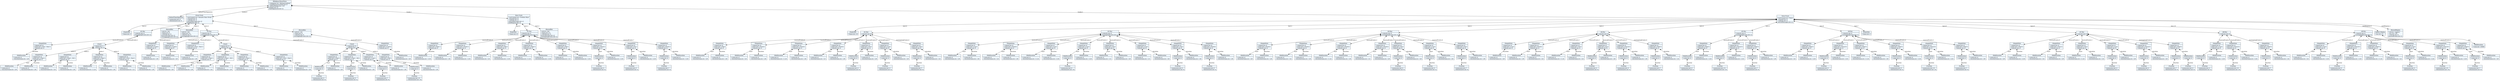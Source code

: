 
    digraph textX {
    fontname = "Bitstream Vera Sans"
    fontsize = 8
    node[
        shape=record,
        style=filled,
        fillcolor=aliceblue
    ]
    nodesep = 0.3
    edge[dir=black,arrowtail=empty]


1975861088080 -> 1975860690064 [label="defaultTimeSignature" arrowtail=diamond dir=both]
1975860690064[label="{:DefaultTimeSignature|+numerator:int=4\l+denominator:int=4\l}"]
1975861088080 -> 1975860614096 [label="tracks:0" arrowtail=diamond dir=both]
1975860614096 -> 1975857570128 [label="bars:0" arrowtail=diamond dir=both]
1975857570128[label="{:EmptyBar|+times:int=2\l}"]
1975860614096 -> 1975860385424 [label="bars:1" arrowtail=diamond dir=both]
1975860385424 -> 1975861091216 [label="musicalEvents:0" arrowtail=diamond dir=both]
1975861091216 -> 1975860613456 [label="duration" arrowtail=diamond dir=both]
1975860613456[label="{:MidiDuration|+value:int=0\l+durationValue:str='1/8'\l}"]
1975861091216[label="{:SimpleNote|+repeat:int=0\lvalues:list=['DO2','FA#2']\l+velocity:int=0\l}"]
1975860385424 -> 1975860679824 [label="musicalEvents:1" arrowtail=diamond dir=both]
1975860679824 -> 1975847248528 [label="notes:0" arrowtail=diamond dir=both]
1975847248528 -> 1975861097616 [label="start" arrowtail=diamond dir=both]
1975861097616[label="{:MidiDuration|+value:int=0\l+durationValue:str='1/8'\l}"]
1975847248528 -> 1975861097424 [label="duration" arrowtail=diamond dir=both]
1975861097424[label="{:MidiDuration|+value:int=0\l+durationValue:str='1/8'\l}"]
1975847248528[label="{:SimpleNote|+repeat:int=0\lvalues:list=['FA#2']\l+velocity:int=0\l}"]
1975860679824 -> 1975861097744 [label="notes:1" arrowtail=diamond dir=both]
1975861097744 -> 1975861091344 [label="start" arrowtail=diamond dir=both]
1975861091344[label="{:MidiDuration|+value:int=0\l+durationValue:str='1/4'\l}"]
1975861097744 -> 1975861089680 [label="duration" arrowtail=diamond dir=both]
1975861089680[label="{:MidiDuration|+value:int=0\l+durationValue:str='1/8'\l}"]
1975861097744[label="{:SimpleNote|+repeat:int=0\lvalues:list=['FA#2','MI2']\l+velocity:int=0\l}"]
1975860679824 -> 1975861091920 [label="notes:2" arrowtail=diamond dir=both]
1975861091920 -> 1975861093264 [label="start" arrowtail=diamond dir=both]
1975861093264[label="{:MidiDuration|+value:int=0\l+durationValue:str='2-1/4'\l}"]
1975861091920 -> 1975861086800 [label="duration" arrowtail=diamond dir=both]
1975861086800[label="{:MidiDuration|+value:int=0\l+durationValue:str='1/8'\l}"]
1975861091920[label="{:SimpleNote|+repeat:int=0\lvalues:list=['FA#2']\l+velocity:int=0\l}"]
1975860679824 -> 1975861098448 [label="notes:3" arrowtail=diamond dir=both]
1975861098448 -> 1975861095632 [label="start" arrowtail=diamond dir=both]
1975861095632[label="{:MidiDuration|+value:int=0\l+durationValue:str='1/2'\l}"]
1975861098448 -> 1975861092752 [label="duration" arrowtail=diamond dir=both]
1975861092752[label="{:MidiDuration|+value:int=0\l+durationValue:str='1/8'\l}"]
1975861098448[label="{:SimpleNote|+repeat:int=0\lvalues:list=['DO2','FA#2']\l+velocity:int=0\l}"]
1975860679824[label="{:Chord|+repeat:int=2\l+velocity:int=0\l}"]
1975860385424[label="{id1:Bar|+velocity:int=0\loverlappingEvents:list=[]\l}"]
1975860614096 -> 1975860293712 [label="bars:2" arrowtail=diamond dir=both]
1975860293712[label="{:ReusedBar|+ref:str='id1'\l+times:int=0\l+velocity:int=0\lmusicalEvents:list=[]\loverlappingEvents:list=[]\l}"]
1975860614096 -> 1975860390480 [label="bars:3" arrowtail=diamond dir=both]
1975860390480 -> 1975860681808 [label="musicalEvents:0" arrowtail=diamond dir=both]
1975860681808 -> 1975861098640 [label="duration" arrowtail=diamond dir=both]
1975861098640[label="{:MidiDuration|+value:int=0\l+durationValue:str='1/8'\l}"]
1975860681808[label="{:SimpleNote|+repeat:int=9\lvalues:list=['LA#4']\l+velocity:int=0\l}"]
1975860390480[label="{:ReusedBar|+ref:str='id1'\l+times:int=31\l+velocity:int=0\loverlappingEvents:list=[]\l}"]
1975860614096 -> 1975860755344 [label="bars:4" arrowtail=diamond dir=both]
1975860755344 -> 1975861098704 [label="musicalEvents:0" arrowtail=diamond dir=both]
1975861098704 -> 1975861084496 [label="duration" arrowtail=diamond dir=both]
1975861084496[label="{:MidiDuration|+value:int=0\l+durationValue:str='1/8'\l}"]
1975861098704[label="{:SimpleNote|+repeat:int=9\lvalues:list=['LA#4']\l+velocity:int=0\l}"]
1975860755344 -> 1975861097808 [label="musicalEvents:1" arrowtail=diamond dir=both]
1975861097808 -> 1975861091984 [label="duration" arrowtail=diamond dir=both]
1975861091984[label="{:MidiDuration|+value:int=0\l+durationValue:str='1/8'\l}"]
1975861097808[label="{:SimpleNote|+repeat:int=0\lvalues:list=['DO2','FA#2']\l+velocity:int=0\l}"]
1975860755344 -> 1975861094480 [label="musicalEvents:2" arrowtail=diamond dir=both]
1975861094480 -> 1975861096656 [label="notes:0" arrowtail=diamond dir=both]
1975861096656 -> 1975861095696 [label="start" arrowtail=diamond dir=both]
1975861095696[label="{:MidiDuration|+value:int=0\l+durationValue:str='1/8'\l}"]
1975861096656 -> 1975861095760 [label="duration" arrowtail=diamond dir=both]
1975861095760[label="{:MidiDuration|+value:int=0\l+durationValue:str='1/8'\l}"]
1975861096656[label="{:SimpleNote|+repeat:int=0\lvalues:list=['FA#2']\l+velocity:int=0\l}"]
1975861094480 -> 1975861098000 [label="notes:1" arrowtail=diamond dir=both]
1975861098000 -> 1975861098512 [label="start" arrowtail=diamond dir=both]
1975861098512[label="{:MidiDuration|+value:int=0\l+durationValue:str='1/4'\l}"]
1975861098000 -> 1975861098960 [label="duration" arrowtail=diamond dir=both]
1975861098960[label="{:MidiDuration|+value:int=0\l+durationValue:str='1/8'\l}"]
1975861098000[label="{:SimpleNote|+repeat:int=0\lvalues:list=['FA#2','MI2']\l+velocity:int=0\l}"]
1975861094480 -> 1975861099088 [label="notes:2" arrowtail=diamond dir=both]
1975861099088 -> 1975861099216 [label="start" arrowtail=diamond dir=both]
1975861099216[label="{:MidiDuration|+value:int=0\l+durationValue:str='2-1/4'\l}"]
1975861099088 -> 1975861099280 [label="duration" arrowtail=diamond dir=both]
1975861099280[label="{:MidiDuration|+value:int=0\l+durationValue:str='1/8'\l}"]
1975861099088[label="{:SimpleNote|+repeat:int=0\lvalues:list=['FA#2']\l+velocity:int=0\l}"]
1975861094480 -> 1975861099408 [label="notes:3" arrowtail=diamond dir=both]
1975861099408 -> 1975861099536 [label="start" arrowtail=diamond dir=both]
1975861099536[label="{:MidiDuration|+value:int=0\l+durationValue:str='1/2'\l}"]
1975861099408 -> 1975861099664 [label="duration" arrowtail=diamond dir=both]
1975861099664[label="{:MidiDuration|+value:int=0\l+durationValue:str='1/8'\l}"]
1975861099408[label="{:SimpleNote|+repeat:int=0\lvalues:list=['DO2','FA#2']\l+velocity:int=0\l}"]
1975861094480[label="{:Chord|+repeat:int=0\l+velocity:int=0\l}"]
1975860755344 -> 1975861097104 [label="musicalEvents:3" arrowtail=diamond dir=both]
1975861097104 -> 1975861099856 [label="notes:0" arrowtail=diamond dir=both]
1975861099856 -> 1975861100048 [label="start" arrowtail=diamond dir=both]
1975861100048 -> 1975861100176 [label="fraction" arrowtail=diamond dir=both]
1975861100176[label="{:Fraction|+numerator:int=5\l+denominator:int=8\l}"]
1975861100048[label="{:MidiDuration|+value:int=0\l}"]
1975861099856 -> 1975861100112 [label="duration" arrowtail=diamond dir=both]
1975861100112[label="{:MidiDuration|+value:int=0\l+durationValue:str='1/8'\l}"]
1975861099856[label="{:SimpleNote|+repeat:int=0\lvalues:list=['FA#2']\l+velocity:int=0\l}"]
1975861097104 -> 1975861100240 [label="notes:1" arrowtail=diamond dir=both]
1975861100240 -> 1975861100432 [label="start" arrowtail=diamond dir=both]
1975861100432 -> 1975861477520 [label="fraction" arrowtail=diamond dir=both]
1975861477520[label="{:Fraction|+numerator:int=3\l+denominator:int=4\l}"]
1975861100432[label="{:MidiDuration|+value:int=0\l}"]
1975861100240 -> 1975861477456 [label="duration" arrowtail=diamond dir=both]
1975861477456[label="{:MidiDuration|+value:int=0\l+durationValue:str='1/8'\l}"]
1975861100240[label="{:SimpleNote|+repeat:int=0\lvalues:list=['FA#2','MI2']\l+velocity:int=0\l}"]
1975861097104 -> 1975861477584 [label="notes:2" arrowtail=diamond dir=both]
1975861477584 -> 1975861477776 [label="start" arrowtail=diamond dir=both]
1975861477776 -> 1975861477904 [label="fraction" arrowtail=diamond dir=both]
1975861477904[label="{:Fraction|+numerator:int=7\l+denominator:int=8\l}"]
1975861477776[label="{:MidiDuration|+value:int=0\l}"]
1975861477584 -> 1975861477840 [label="duration" arrowtail=diamond dir=both]
1975861477840[label="{:MidiDuration|+value:int=0\l+durationValue:str='1/8'\l}"]
1975861477584[label="{:SimpleNote|+repeat:int=0\lvalues:list=['LA#2']\l+velocity:int=0\l}"]
1975861097104 -> 1975861477968 [label="notes:3" arrowtail=diamond dir=both]
1975861477968 -> 1975861478160 [label="start" arrowtail=diamond dir=both]
1975861478160 -> 1975861478288 [label="fraction" arrowtail=diamond dir=both]
1975861478288[label="{:Fraction|+numerator:int=15\l+denominator:int=16\l}"]
1975861478160[label="{:MidiDuration|+value:int=0\l}"]
1975861477968 -> 1975861478224 [label="duration" arrowtail=diamond dir=both]
1975861478224[label="{:MidiDuration|+value:int=0\l+durationValue:str='1/8'\l}"]
1975861477968[label="{:SimpleNote|+repeat:int=0\lvalues:list=['MI2']\l+velocity:int=0\l}"]
1975861097104[label="{:Chord|+repeat:int=0\l+velocity:int=0\l}"]
1975860755344[label="{id2:Bar|+velocity:int=0\loverlappingEvents:list=[]\l}"]
1975860614096 -> 1975861099728 [label="bars:5" arrowtail=diamond dir=both]
1975861099728 -> 1975861478544 [label="musicalEvents:0" arrowtail=diamond dir=both]
1975861478544 -> 1975861478672 [label="duration" arrowtail=diamond dir=both]
1975861478672[label="{:MidiDuration|+value:int=0\l+durationValue:str='1/8'\l}"]
1975861478544[label="{:SimpleNote|+repeat:int=9\lvalues:list=['LA#4']\l+velocity:int=0\l}"]
1975861099728[label="{:ReusedBar|+ref:str='id1'\l+times:int=0\l+velocity:int=0\loverlappingEvents:list=[]\l}"]
1975860614096[label="{Drum:Track|+instrument:str='Acoustic Bass Drum'\l+channel:int=0\l+velocity:int=0\lcontrolMessages:list=[]\lmidiRegions:list=[]\l}"]
1975861088080 -> 1975860615184 [label="tracks:1" arrowtail=diamond dir=both]
1975860615184 -> 1975861478928 [label="bars:0" arrowtail=diamond dir=both]
1975861478928[label="{:EmptyBar|+times:int=4\l}"]
1975860615184 -> 1975861479120 [label="bars:1" arrowtail=diamond dir=both]
1975861479120 -> 1975861479312 [label="musicalEvents:0" arrowtail=diamond dir=both]
1975861479312 -> 1975861479504 [label="duration" arrowtail=diamond dir=both]
1975861479504[label="{:MidiDuration|+value:int=0\l+durationValue:str='1/16'\l}"]
1975861479312[label="{:SimpleNote|+repeat:int=0\lvalues:list=['FA#1']\l+velocity:int=0\l}"]
1975861479120 -> 1975861479568 [label="musicalEvents:1" arrowtail=diamond dir=both]
1975861479568 -> 1975861479824 [label="start" arrowtail=diamond dir=both]
1975861479824[label="{:MidiDuration|+value:int=0\l+durationValue:str='1/8'\l}"]
1975861479568 -> 1975861479888 [label="duration" arrowtail=diamond dir=both]
1975861479888[label="{:MidiDuration|+value:int=0\l+durationValue:str='1/16'\l}"]
1975861479568[label="{:SimpleNote|+repeat:int=0\lvalues:list=['DO#2']\l+velocity:int=0\l}"]
1975861479120 -> 1975861480016 [label="musicalEvents:2" arrowtail=diamond dir=both]
1975861480016 -> 1975861480144 [label="start" arrowtail=diamond dir=both]
1975861480144[label="{:MidiDuration|+value:int=0\l+durationValue:str='1/4'\l}"]
1975861480016 -> 1975861480208 [label="duration" arrowtail=diamond dir=both]
1975861480208[label="{:MidiDuration|+value:int=0\l+durationValue:str='1/16'\l}"]
1975861480016[label="{:SimpleNote|+repeat:int=0\lvalues:list=['MI2']\l+velocity:int=0\l}"]
1975861479120 -> 1975861480336 [label="musicalEvents:3" arrowtail=diamond dir=both]
1975861480336 -> 1975861480464 [label="start" arrowtail=diamond dir=both]
1975861480464[label="{:MidiDuration|+value:int=0\l+durationValue:str='2-1/4'\l}"]
1975861480336 -> 1975861480528 [label="duration" arrowtail=diamond dir=both]
1975861480528[label="{:MidiDuration|+value:int=0\l+durationValue:str='1/16'\l}"]
1975861480336[label="{:SimpleNote|+repeat:int=0\lvalues:list=['FA#2']\l+velocity:int=0\l}"]
1975861479120 -> 1975861480656 [label="musicalEvents:4" arrowtail=diamond dir=both]
1975861480656 -> 1975861480784 [label="start" arrowtail=diamond dir=both]
1975861480784[label="{:MidiDuration|+value:int=0\l+durationValue:str='1/2'\l}"]
1975861480656 -> 1975861480848 [label="duration" arrowtail=diamond dir=both]
1975861480848[label="{:MidiDuration|+value:int=0\l+durationValue:str='1/16'\l}"]
1975861480656[label="{:SimpleNote|+repeat:int=0\lvalues:list=['MI2']\l+velocity:int=0\l}"]
1975861479120 -> 1975861481040 [label="musicalEvents:5" arrowtail=diamond dir=both]
1975861481040 -> 1975861481168 [label="start" arrowtail=diamond dir=both]
1975861481168 -> 1975861481296 [label="fraction" arrowtail=diamond dir=both]
1975861481296[label="{:Fraction|+numerator:int=5\l+denominator:int=8\l}"]
1975861481168[label="{:MidiDuration|+value:int=0\l}"]
1975861481040 -> 1975861481232 [label="duration" arrowtail=diamond dir=both]
1975861481232[label="{:MidiDuration|+value:int=0\l+durationValue:str='1/16'\l}"]
1975861481040[label="{:SimpleNote|+repeat:int=0\lvalues:list=['DO#2']\l+velocity:int=0\l}"]
1975861479120 -> 1975861481360 [label="musicalEvents:6" arrowtail=diamond dir=both]
1975861481360 -> 1975861481552 [label="start" arrowtail=diamond dir=both]
1975861481552 -> 1975861481680 [label="fraction" arrowtail=diamond dir=both]
1975861481680[label="{:Fraction|+numerator:int=3\l+denominator:int=4\l}"]
1975861481552[label="{:MidiDuration|+value:int=0\l}"]
1975861481360 -> 1975861481616 [label="duration" arrowtail=diamond dir=both]
1975861481616[label="{:MidiDuration|+value:int=0\l+durationValue:str='1/16'\l}"]
1975861481360[label="{:SimpleNote|+repeat:int=0\lvalues:list=['SI1']\l+velocity:int=0\l}"]
1975861479120 -> 1975861481744 [label="musicalEvents:7" arrowtail=diamond dir=both]
1975861481744 -> 1975861481936 [label="start" arrowtail=diamond dir=both]
1975861481936 -> 1975861482064 [label="fraction" arrowtail=diamond dir=both]
1975861482064[label="{:Fraction|+numerator:int=7\l+denominator:int=8\l}"]
1975861481936[label="{:MidiDuration|+value:int=0\l}"]
1975861481744 -> 1975861482000 [label="duration" arrowtail=diamond dir=both]
1975861482000[label="{:MidiDuration|+value:int=0\l+durationValue:str='1/16'\l}"]
1975861481744[label="{:SimpleNote|+repeat:int=0\lvalues:list=['DO#2']\l+velocity:int=0\l}"]
1975861479120[label="{id1:Bar|+velocity:int=0\loverlappingEvents:list=[]\l}"]
1975860615184 -> 1975861479248 [label="bars:2" arrowtail=diamond dir=both]
1975861479248[label="{:ReusedBar|+ref:str='id1'\l+times:int=15\l+velocity:int=0\lmusicalEvents:list=[]\loverlappingEvents:list=[]\l}"]
1975860615184[label="{Bass:Track|+instrument:str='Fretless Bass'\l+channel:int=0\l+velocity:int=0\lcontrolMessages:list=[]\lmidiRegions:list=[]\l}"]
1975861088080 -> 1975861479632 [label="tracks:2" arrowtail=diamond dir=both]
1975861479632 -> 1975861482384 [label="bars:0" arrowtail=diamond dir=both]
1975861482384[label="{:EmptyBar|+times:int=14\l}"]
1975861479632 -> 1975861482640 [label="bars:1" arrowtail=diamond dir=both]
1975861482640 -> 1975861482832 [label="musicalEvents:0" arrowtail=diamond dir=both]
1975861482832 -> 1975861483024 [label="start" arrowtail=diamond dir=both]
1975861483024[label="{:MidiDuration|+value:int=0\l+durationValue:str='1/8'\l}"]
1975861482832 -> 1975861483088 [label="duration" arrowtail=diamond dir=both]
1975861483088[label="{:MidiDuration|+value:int=0\l+durationValue:str='1/8'\l}"]
1975861482832[label="{:SimpleNote|+repeat:int=0\lvalues:list=['FA4']\l+velocity:int=0\l}"]
1975861482640 -> 1975861483280 [label="musicalEvents:1" arrowtail=diamond dir=both]
1975861483280 -> 1975861483408 [label="start" arrowtail=diamond dir=both]
1975861483408[label="{:MidiDuration|+value:int=0\l+durationValue:str='1/4'\l}"]
1975861483280 -> 1975861483472 [label="duration" arrowtail=diamond dir=both]
1975861483472[label="{:MidiDuration|+value:int=0\l+durationValue:str='1/8'\l}"]
1975861483280[label="{:SimpleNote|+repeat:int=0\lvalues:list=['DO#4']\l+velocity:int=0\l}"]
1975861482640 -> 1975861483600 [label="musicalEvents:2" arrowtail=diamond dir=both]
1975861483600 -> 1975861483728 [label="start" arrowtail=diamond dir=both]
1975861483728[label="{:MidiDuration|+value:int=0\l+durationValue:str='2-1/4'\l}"]
1975861483600 -> 1975861483792 [label="duration" arrowtail=diamond dir=both]
1975861483792[label="{:MidiDuration|+value:int=0\l+durationValue:str='1/8'\l}"]
1975861483600[label="{:SimpleNote|+repeat:int=0\lvalues:list=['DO#4']\l+velocity:int=0\l}"]
1975861482640 -> 1975861483920 [label="musicalEvents:3" arrowtail=diamond dir=both]
1975861483920 -> 1975861484048 [label="start" arrowtail=diamond dir=both]
1975861484048[label="{:MidiDuration|+value:int=0\l+durationValue:str='1/2'\l}"]
1975861483920 -> 1975861484112 [label="duration" arrowtail=diamond dir=both]
1975861484112[label="{:MidiDuration|+value:int=0\l+durationValue:str='1/8'\l}"]
1975861483920[label="{:SimpleNote|+repeat:int=0\lvalues:list=['DO#4']\l+velocity:int=0\l}"]
1975861482640 -> 1975861484240 [label="musicalEvents:4" arrowtail=diamond dir=both]
1975861484240 -> 1975861484368 [label="start" arrowtail=diamond dir=both]
1975861484368 -> 1975861484496 [label="fraction" arrowtail=diamond dir=both]
1975861484496[label="{:Fraction|+numerator:int=5\l+denominator:int=8\l}"]
1975861484368[label="{:MidiDuration|+value:int=0\l}"]
1975861484240 -> 1975861484432 [label="duration" arrowtail=diamond dir=both]
1975861484432[label="{:MidiDuration|+value:int=0\l+durationValue:str='1/8'\l}"]
1975861484240[label="{:SimpleNote|+repeat:int=0\lvalues:list=['SI3']\l+velocity:int=0\l}"]
1975861482640 -> 1975861484688 [label="musicalEvents:5" arrowtail=diamond dir=both]
1975861484688 -> 1975861484816 [label="start" arrowtail=diamond dir=both]
1975861484816 -> 1975861484944 [label="fraction" arrowtail=diamond dir=both]
1975861484944[label="{:Fraction|+numerator:int=3\l+denominator:int=4\l}"]
1975861484816[label="{:MidiDuration|+value:int=0\l}"]
1975861484688 -> 1975861484880 [label="duration" arrowtail=diamond dir=both]
1975861484880[label="{:MidiDuration|+value:int=0\l+durationValue:str='1/8'\l}"]
1975861484688[label="{:SimpleNote|+repeat:int=0\lvalues:list=['LA3']\l+velocity:int=0\l}"]
1975861482640 -> 1975861482768 [label="overlappingEvents:0" arrowtail=diamond dir=both]
1975861482768 -> 1975861485200 [label="start" arrowtail=diamond dir=both]
1975861485200 -> 1975861485328 [label="fraction" arrowtail=diamond dir=both]
1975861485328[label="{:Fraction|+numerator:int=7\l+denominator:int=8\l}"]
1975861485200[label="{:MidiDuration|+value:int=0\l}"]
1975861482768 -> 1975861485264 [label="duration" arrowtail=diamond dir=both]
1975861485264[label="{:MidiDuration|+value:int=0\l+durationValue:str='1/4'\l}"]
1975861482768[label="{:SimpleNote|+repeat:int=0\lvalues:list=['SI3']\l+velocity:int=0\l}"]
1975861482640[label="{id1:Bar|+velocity:int=0\l}"]
1975861479632 -> 1975861485008 [label="bars:2" arrowtail=diamond dir=both]
1975861485008 -> 1975861485584 [label="musicalEvents:0" arrowtail=diamond dir=both]
1975861485584 -> 1975861485776 [label="start" arrowtail=diamond dir=both]
1975861485776[label="{:MidiDuration|+value:int=0\l+durationValue:str='1/8'\l}"]
1975861485584 -> 1975861485840 [label="duration" arrowtail=diamond dir=both]
1975861485840[label="{:MidiDuration|+value:int=0\l+durationValue:str='1/8'\l}"]
1975861485584[label="{:SimpleNote|+repeat:int=0\lvalues:list=['LA3']\l+velocity:int=0\l}"]
1975861485008 -> 1975861485968 [label="musicalEvents:1" arrowtail=diamond dir=both]
1975861485968 -> 1975861486096 [label="start" arrowtail=diamond dir=both]
1975861486096[label="{:MidiDuration|+value:int=0\l+durationValue:str='1/4'\l}"]
1975861485968 -> 1975861486160 [label="duration" arrowtail=diamond dir=both]
1975861486160[label="{:MidiDuration|+value:int=0\l+durationValue:str='1/8'\l}"]
1975861485968[label="{:SimpleNote|+repeat:int=0\lvalues:list=['DO#4']\l+velocity:int=0\l}"]
1975861485008 -> 1975861486288 [label="musicalEvents:2" arrowtail=diamond dir=both]
1975861486288 -> 1975861486416 [label="start" arrowtail=diamond dir=both]
1975861486416[label="{:MidiDuration|+value:int=0\l+durationValue:str='2-1/4'\l}"]
1975861486288 -> 1975861486480 [label="duration" arrowtail=diamond dir=both]
1975861486480[label="{:MidiDuration|+value:int=0\l+durationValue:str='1/16'\l}"]
1975861486288[label="{:SimpleNote|+repeat:int=0\lvalues:list=['LA3']\l+velocity:int=0\l}"]
1975861485008 -> 1975861486608 [label="musicalEvents:3" arrowtail=diamond dir=both]
1975861486608 -> 1975861486736 [label="start" arrowtail=diamond dir=both]
1975861486736 -> 1975861486864 [label="fraction" arrowtail=diamond dir=both]
1975861486864[label="{:Fraction|+numerator:int=5\l+denominator:int=16\l}"]
1975861486736[label="{:MidiDuration|+value:int=0\l}"]
1975861486608 -> 1975861486800 [label="duration" arrowtail=diamond dir=both]
1975861486800[label="{:MidiDuration|+value:int=0\l+durationValue:str='1/16'\l}"]
1975861486608[label="{:SimpleNote|+repeat:int=0\lvalues:list=['LA3']\l+velocity:int=0\l}"]
1975861485008 -> 1975861486928 [label="musicalEvents:4" arrowtail=diamond dir=both]
1975861486928 -> 1975861487120 [label="start" arrowtail=diamond dir=both]
1975861487120[label="{:MidiDuration|+value:int=0\l+durationValue:str='1/2'\l}"]
1975861486928 -> 1975861487184 [label="duration" arrowtail=diamond dir=both]
1975861487184[label="{:MidiDuration|+value:int=0\l+durationValue:str='1/8'\l}"]
1975861486928[label="{:SimpleNote|+repeat:int=0\lvalues:list=['SI3']\l+velocity:int=0\l}"]
1975861485008 -> 1975861487376 [label="musicalEvents:5" arrowtail=diamond dir=both]
1975861487376 -> 1975861487504 [label="start" arrowtail=diamond dir=both]
1975861487504[label="{:MidiDuration|+value:int=0\l+durationValue:str='1/2'\l}"]
1975861487376 -> 1975861487568 [label="duration" arrowtail=diamond dir=both]
1975861487568[label="{:MidiDuration|+value:int=0\l+durationValue:str='1/8'\l}"]
1975861487376[label="{:SimpleNote|+repeat:int=0\lvalues:list=['LA3']\l+velocity:int=0\l}"]
1975861485008 -> 1975861487696 [label="musicalEvents:6" arrowtail=diamond dir=both]
1975861487696 -> 1975861487824 [label="start" arrowtail=diamond dir=both]
1975861487824 -> 1975861487952 [label="fraction" arrowtail=diamond dir=both]
1975861487952[label="{:Fraction|+numerator:int=5\l+denominator:int=8\l}"]
1975861487824[label="{:MidiDuration|+value:int=0\l}"]
1975861487696 -> 1975861487888 [label="duration" arrowtail=diamond dir=both]
1975861487888[label="{:MidiDuration|+value:int=0\l+durationValue:str='1/8'\l}"]
1975861487696[label="{:SimpleNote|+repeat:int=0\lvalues:list=['SI3']\l+velocity:int=0\l}"]
1975861485008 -> 1975861488016 [label="musicalEvents:7" arrowtail=diamond dir=both]
1975861488016 -> 1975861488208 [label="start" arrowtail=diamond dir=both]
1975861488208 -> 1975861488336 [label="fraction" arrowtail=diamond dir=both]
1975861488336[label="{:Fraction|+numerator:int=3\l+denominator:int=4\l}"]
1975861488208[label="{:MidiDuration|+value:int=0\l}"]
1975861488016 -> 1975861488272 [label="duration" arrowtail=diamond dir=both]
1975861488272[label="{:MidiDuration|+value:int=0\l+durationValue:str='1/8'\l}"]
1975861488016[label="{:SimpleNote|+repeat:int=0\lvalues:list=['DO#4']\l+velocity:int=0\l}"]
1975861485008[label="{id2:Bar|+velocity:int=0\loverlappingEvents:list=[]\l}"]
1975861479632 -> 1975861485456 [label="bars:3" arrowtail=diamond dir=both]
1975861485456 -> 1975861488592 [label="musicalEvents:0" arrowtail=diamond dir=both]
1975861488592 -> 1975861488784 [label="start" arrowtail=diamond dir=both]
1975861488784[label="{:MidiDuration|+value:int=0\l+durationValue:str='1/8'\l}"]
1975861488592 -> 1975861488848 [label="duration" arrowtail=diamond dir=both]
1975861488848[label="{:MidiDuration|+value:int=0\l+durationValue:str='1/8'\l}"]
1975861488592[label="{:SimpleNote|+repeat:int=0\lvalues:list=['DO#4']\l+velocity:int=0\l}"]
1975861485456 -> 1975861488976 [label="musicalEvents:1" arrowtail=diamond dir=both]
1975861488976 -> 1975861489104 [label="start" arrowtail=diamond dir=both]
1975861489104[label="{:MidiDuration|+value:int=0\l+durationValue:str='1/4'\l}"]
1975861488976 -> 1975861489168 [label="duration" arrowtail=diamond dir=both]
1975861489168[label="{:MidiDuration|+value:int=0\l+durationValue:str='1/8'\l}"]
1975861488976[label="{:SimpleNote|+repeat:int=0\lvalues:list=['DO#4']\l+velocity:int=0\l}"]
1975861485456 -> 1975861489296 [label="musicalEvents:2" arrowtail=diamond dir=both]
1975861489296 -> 1975861489424 [label="start" arrowtail=diamond dir=both]
1975861489424[label="{:MidiDuration|+value:int=0\l+durationValue:str='2-1/4'\l}"]
1975861489296 -> 1975861489488 [label="duration" arrowtail=diamond dir=both]
1975861489488[label="{:MidiDuration|+value:int=0\l+durationValue:str='1/8'\l}"]
1975861489296[label="{:SimpleNote|+repeat:int=0\lvalues:list=['DO#4']\l+velocity:int=0\l}"]
1975861485456 -> 1975861489616 [label="musicalEvents:3" arrowtail=diamond dir=both]
1975861489616 -> 1975861489744 [label="start" arrowtail=diamond dir=both]
1975861489744[label="{:MidiDuration|+value:int=0\l+durationValue:str='1/2'\l}"]
1975861489616 -> 1975861489808 [label="duration" arrowtail=diamond dir=both]
1975861489808[label="{:MidiDuration|+value:int=0\l+durationValue:str='1/8'\l}"]
1975861489616[label="{:SimpleNote|+repeat:int=0\lvalues:list=['DO#4']\l+velocity:int=0\l}"]
1975861485456 -> 1975861489936 [label="musicalEvents:4" arrowtail=diamond dir=both]
1975861489936 -> 1975861490064 [label="start" arrowtail=diamond dir=both]
1975861490064 -> 1975861490192 [label="fraction" arrowtail=diamond dir=both]
1975861490192[label="{:Fraction|+numerator:int=5\l+denominator:int=8\l}"]
1975861490064[label="{:MidiDuration|+value:int=0\l}"]
1975861489936 -> 1975861490128 [label="duration" arrowtail=diamond dir=both]
1975861490128[label="{:MidiDuration|+value:int=0\l+durationValue:str='1/8'\l}"]
1975861489936[label="{:SimpleNote|+repeat:int=0\lvalues:list=['SI3']\l+velocity:int=0\l}"]
1975861485456 -> 1975861490384 [label="musicalEvents:5" arrowtail=diamond dir=both]
1975861490384 -> 1975861490512 [label="start" arrowtail=diamond dir=both]
1975861490512 -> 1975861490640 [label="fraction" arrowtail=diamond dir=both]
1975861490640[label="{:Fraction|+numerator:int=3\l+denominator:int=4\l}"]
1975861490512[label="{:MidiDuration|+value:int=0\l}"]
1975861490384 -> 1975861490576 [label="duration" arrowtail=diamond dir=both]
1975861490576[label="{:MidiDuration|+value:int=0\l+durationValue:str='1/8'\l}"]
1975861490384[label="{:SimpleNote|+repeat:int=0\lvalues:list=['LA3']\l+velocity:int=0\l}"]
1975861485456 -> 1975861490704 [label="musicalEvents:6" arrowtail=diamond dir=both]
1975861490704 -> 1975861490896 [label="start" arrowtail=diamond dir=both]
1975861490896 -> 1975861491024 [label="fraction" arrowtail=diamond dir=both]
1975861491024[label="{:Fraction|+numerator:int=7\l+denominator:int=8\l}"]
1975861490896[label="{:MidiDuration|+value:int=0\l}"]
1975861490704 -> 1975861490960 [label="duration" arrowtail=diamond dir=both]
1975861490960[label="{:MidiDuration|+value:int=0\l+durationValue:str='1/8'\l}"]
1975861490704[label="{:SimpleNote|+repeat:int=0\lvalues:list=['SI3']\l+velocity:int=0\l}"]
1975861485456[label="{id3:Bar|+velocity:int=0\loverlappingEvents:list=[]\l}"]
1975861479632 -> 1975861488464 [label="bars:4" arrowtail=diamond dir=both]
1975861488464 -> 1975861491280 [label="musicalEvents:0" arrowtail=diamond dir=both]
1975861491280 -> 1975861491472 [label="duration" arrowtail=diamond dir=both]
1975861491472[label="{:MidiDuration|+value:int=0\l+durationValue:str='1/8'\l}"]
1975861491280[label="{:SimpleNote|+repeat:int=0\lvalues:list=['LA3']\l+velocity:int=0\l}"]
1975861488464 -> 1975861491536 [label="musicalEvents:1" arrowtail=diamond dir=both]
1975861491536 -> 1975861491728 [label="start" arrowtail=diamond dir=both]
1975861491728[label="{:MidiDuration|+value:int=0\l+durationValue:str='1/8'\l}"]
1975861491536 -> 1975861491792 [label="duration" arrowtail=diamond dir=both]
1975861491792[label="{:MidiDuration|+value:int=0\l+durationValue:str='1/4'\l}"]
1975861491536[label="{:SimpleNote|+repeat:int=0\lvalues:list=['DO#4']\l+velocity:int=0\l}"]
1975861488464 -> 1975861491920 [label="musicalEvents:2" arrowtail=diamond dir=both]
1975861491920 -> 1975861492048 [label="start" arrowtail=diamond dir=both]
1975861492048[label="{:MidiDuration|+value:int=0\l+durationValue:str='2-1/4'\l}"]
1975861491920 -> 1975861492112 [label="duration" arrowtail=diamond dir=both]
1975861492112[label="{:MidiDuration|+value:int=0\l+durationValue:str='1/4'\l}"]
1975861491920[label="{:SimpleNote|+repeat:int=0\lvalues:list=['SI3']\l+velocity:int=0\l}"]
1975861488464 -> 1975861492240 [label="musicalEvents:3" arrowtail=diamond dir=both]
1975861492240 -> 1975861492368 [label="start" arrowtail=diamond dir=both]
1975861492368 -> 1975861492496 [label="fraction" arrowtail=diamond dir=both]
1975861492496[label="{:Fraction|+numerator:int=5\l+denominator:int=8\l}"]
1975861492368[label="{:MidiDuration|+value:int=0\l}"]
1975861492240 -> 1975861492432 [label="duration" arrowtail=diamond dir=both]
1975861492432[label="{:MidiDuration|+value:int=0\l+durationValue:str='1/8'\l}"]
1975861492240[label="{:SimpleNote|+repeat:int=0\lvalues:list=['la3']\l+velocity:int=0\l}"]
1975861488464 -> 1975861492560 [label="musicalEvents:4" arrowtail=diamond dir=both]
1975861492560 -> 1975861492752 [label="start" arrowtail=diamond dir=both]
1975861492752 -> 1975861492880 [label="fraction" arrowtail=diamond dir=both]
1975861492880[label="{:Fraction|+numerator:int=3\l+denominator:int=4\l}"]
1975861492752[label="{:MidiDuration|+value:int=0\l}"]
1975861492560 -> 1975861492816 [label="duration" arrowtail=diamond dir=both]
1975861492816[label="{:MidiDuration|+value:int=0\l+durationValue:str='1/8'\l}"]
1975861492560[label="{:SimpleNote|+repeat:int=0\lvalues:list=['SOL#3']\l+velocity:int=0\l}"]
1975861488464 -> 1975861491152 [label="overlappingEvents:0" arrowtail=diamond dir=both]
1975861491152 -> 1975861493200 [label="start" arrowtail=diamond dir=both]
1975861493200 -> 1975861493328 [label="fraction" arrowtail=diamond dir=both]
1975861493328[label="{:Fraction|+numerator:int=7\l+denominator:int=8\l}"]
1975861493200[label="{:MidiDuration|+value:int=0\l}"]
1975861491152 -> 1975861493264 [label="duration" arrowtail=diamond dir=both]
1975861493264[label="{:MidiDuration|+value:int=0\l+durationValue:str='1/4'\l}"]
1975861491152[label="{:SimpleNote|+repeat:int=0\lvalues:list=['FA#3']\l+velocity:int=0\l}"]
1975861488464[label="{id4:Bar|+velocity:int=0\l}"]
1975861479632 -> 1975861493392 [label="bars:5" arrowtail=diamond dir=both]
1975861493392 -> 1975861493648 [label="musicalEvents:0" arrowtail=diamond dir=both]
1975861493648 -> 1975861510288 [label="start" arrowtail=diamond dir=both]
1975861510288 -> 1975861510416 [label="fraction" arrowtail=diamond dir=both]
1975861510416[label="{:Fraction|+numerator:int=3\l+denominator:int=4\l}"]
1975861510288[label="{:MidiDuration|+value:int=0\l}"]
1975861493648 -> 1975861510352 [label="duration" arrowtail=diamond dir=both]
1975861510352[label="{:MidiDuration|+value:int=0\l+durationValue:str='1/16'\l}"]
1975861493648[label="{:SimpleNote|+repeat:int=0\lvalues:list=['FA#3']\l+velocity:int=0\l}"]
1975861493392 -> 1975861510480 [label="musicalEvents:1" arrowtail=diamond dir=both]
1975861510480 -> 1975861510672 [label="start" arrowtail=diamond dir=both]
1975861510672 -> 1975861510800 [label="fraction" arrowtail=diamond dir=both]
1975861510800[label="{:Fraction|+numerator:int=13\l+denominator:int=16\l}"]
1975861510672[label="{:MidiDuration|+value:int=0\l}"]
1975861510480 -> 1975861510736 [label="duration" arrowtail=diamond dir=both]
1975861510736[label="{:MidiDuration|+value:int=0\l+durationValue:str='1/32'\l}"]
1975861510480[label="{:SimpleNote|+repeat:int=0\lvalues:list=['SOL#3']\l+velocity:int=0\l}"]
1975861493392 -> 1975861510864 [label="musicalEvents:2" arrowtail=diamond dir=both]
1975861510864 -> 1975861511056 [label="start" arrowtail=diamond dir=both]
1975861511056 -> 1975861511184 [label="fraction" arrowtail=diamond dir=both]
1975861511184[label="{:Fraction|+numerator:int=7\l+denominator:int=8\l}"]
1975861511056[label="{:MidiDuration|+value:int=0\l}"]
1975861510864 -> 1975861511120 [label="duration" arrowtail=diamond dir=both]
1975861511120[label="{:MidiDuration|+value:int=0\l+durationValue:str='1/8'\l}"]
1975861510864[label="{:SimpleNote|+repeat:int=0\lvalues:list=['FA#3']\l+velocity:int=0\l}"]
1975861493392[label="{id5:Bar|+velocity:int=0\loverlappingEvents:list=[]\l}"]
1975861479632 -> 1975861493584 [label="bars:6" arrowtail=diamond dir=both]
1975861493584 -> 1975861511440 [label="musicalEvents:0" arrowtail=diamond dir=both]
1975861511440 -> 1975861511632 [label="start" arrowtail=diamond dir=both]
1975861511632[label="{:MidiDuration|+value:int=0\l+durationValue:str='1/4'\l}"]
1975861511440 -> 1975861511696 [label="duration" arrowtail=diamond dir=both]
1975861511696[label="{:MidiDuration|+value:int=0\l+durationValue:str='1/16'\l}"]
1975861511440[label="{:SimpleNote|+repeat:int=0\lvalues:list=['FA#3']\l+velocity:int=0\l}"]
1975861493584 -> 1975861511824 [label="musicalEvents:1" arrowtail=diamond dir=both]
1975861511824 -> 1975861511952 [label="start" arrowtail=diamond dir=both]
1975861511952 -> 1975861512080 [label="fraction" arrowtail=diamond dir=both]
1975861512080[label="{:Fraction|+numerator:int=5\l+denominator:int=16\l}"]
1975861511952[label="{:MidiDuration|+value:int=0\l}"]
1975861511824 -> 1975861512016 [label="duration" arrowtail=diamond dir=both]
1975861512016[label="{:MidiDuration|+value:int=0\l+durationValue:str='1/32'\l}"]
1975861511824[label="{:SimpleNote|+repeat:int=0\lvalues:list=['SOL#3']\l+velocity:int=0\l}"]
1975861493584 -> 1975861512144 [label="musicalEvents:2" arrowtail=diamond dir=both]
1975861512144 -> 1975861512336 [label="start" arrowtail=diamond dir=both]
1975861512336[label="{:MidiDuration|+value:int=0\l+durationValue:str='2-1/4'\l}"]
1975861512144 -> 1975861512400 [label="duration" arrowtail=diamond dir=both]
1975861512400[label="{:MidiDuration|+value:int=0\l+durationValue:str='1/8'\l}"]
1975861512144[label="{:SimpleNote|+repeat:int=0\lvalues:list=['FA#3']\l+velocity:int=0\l}"]
1975861493584 -> 1975861512528 [label="musicalEvents:3" arrowtail=diamond dir=both]
1975861512528 -> 1975861512656 [label="start" arrowtail=diamond dir=both]
1975861512656 -> 1975861512784 [label="fraction" arrowtail=diamond dir=both]
1975861512784[label="{:Fraction|+numerator:int=3\l+denominator:int=4\l}"]
1975861512656[label="{:MidiDuration|+value:int=0\l}"]
1975861512528 -> 1975861512720 [label="duration" arrowtail=diamond dir=both]
1975861512720[label="{:MidiDuration|+value:int=0\l+durationValue:str='1/16'\l}"]
1975861512528[label="{:SimpleNote|+repeat:int=0\lvalues:list=['FA#3']\l+velocity:int=0\l}"]
1975861493584 -> 1975861512848 [label="musicalEvents:4" arrowtail=diamond dir=both]
1975861512848 -> 1975861513104 [label="start" arrowtail=diamond dir=both]
1975861513104 -> 1975861513232 [label="fraction" arrowtail=diamond dir=both]
1975861513232[label="{:Fraction|+numerator:int=13\l+denominator:int=16\l}"]
1975861513104[label="{:MidiDuration|+value:int=0\l}"]
1975861512848 -> 1975861513168 [label="duration" arrowtail=diamond dir=both]
1975861513168[label="{:MidiDuration|+value:int=0\l+durationValue:str='1/32'\l}"]
1975861512848[label="{:SimpleNote|+repeat:int=0\lvalues:list=['SOL#3']\l+velocity:int=0\l}"]
1975861493584 -> 1975861513488 [label="musicalEvents:5" arrowtail=diamond dir=both]
1975861513488 -> 1975861513616 [label="start" arrowtail=diamond dir=both]
1975861513616 -> 1975861513744 [label="fraction" arrowtail=diamond dir=both]
1975861513744[label="{:Fraction|+numerator:int=7\l+denominator:int=8\l}"]
1975861513616[label="{:MidiDuration|+value:int=0\l}"]
1975861513488 -> 1975861513680 [label="duration" arrowtail=diamond dir=both]
1975861513680[label="{:MidiDuration|+value:int=0\l+durationValue:str='1/8'\l}"]
1975861513488[label="{:SimpleNote|+repeat:int=0\lvalues:list=['FA#3']\l+velocity:int=0\l}"]
1975861493584[label="{id6:Bar|+velocity:int=0\loverlappingEvents:list=[]\l}"]
1975861479632 -> 1975861511312 [label="bars:7" arrowtail=diamond dir=both]
1975861511312[label="{:EmptyBar|+times:int=1\l}"]
1975861479632 -> 1975861514000 [label="bars:8" arrowtail=diamond dir=both]
1975861514000 -> 1975861514128 [label="musicalEvents:0" arrowtail=diamond dir=both]
1975861514128 -> 1975861514320 [label="start" arrowtail=diamond dir=both]
1975861514320[label="{:MidiDuration|+value:int=0\l+durationValue:str='1/8'\l}"]
1975861514128 -> 1975861514384 [label="duration" arrowtail=diamond dir=both]
1975861514384[label="{:MidiDuration|+value:int=0\l+durationValue:str='1/16'\l}"]
1975861514128[label="{:SimpleNote|+repeat:int=0\lvalues:list=['FA#3']\l+velocity:int=0\l}"]
1975861514000 -> 1975861514512 [label="musicalEvents:1" arrowtail=diamond dir=both]
1975861514512 -> 1975861514640 [label="start" arrowtail=diamond dir=both]
1975861514640[label="{:MidiDuration|+value:int=0\l+durationValue:str='1/4'\l}"]
1975861514512 -> 1975861514704 [label="duration" arrowtail=diamond dir=both]
1975861514704[label="{:MidiDuration|+value:int=0\l+durationValue:str='1/8'\l}"]
1975861514512[label="{:SimpleNote|+repeat:int=0\lvalues:list=['SOL3']\l+velocity:int=0\l}"]
1975861514000 -> 1975861514832 [label="musicalEvents:2" arrowtail=diamond dir=both]
1975861514832 -> 1975861514960 [label="start" arrowtail=diamond dir=both]
1975861514960[label="{:MidiDuration|+value:int=0\l+durationValue:str='2-1/4'\l}"]
1975861514832 -> 1975861515024 [label="duration" arrowtail=diamond dir=both]
1975861515024[label="{:MidiDuration|+value:int=0\l+durationValue:str='1/4'\l}"]
1975861514832[label="{:SimpleNote|+repeat:int=0\lvalues:list=['SI3']\l+velocity:int=0\l}"]
1975861514000 -> 1975861515152 [label="musicalEvents:3" arrowtail=diamond dir=both]
1975861515152 -> 1975861515280 [label="start" arrowtail=diamond dir=both]
1975861515280 -> 1975861515408 [label="fraction" arrowtail=diamond dir=both]
1975861515408[label="{:Fraction|+numerator:int=5\l+denominator:int=8\l}"]
1975861515280[label="{:MidiDuration|+value:int=0\l}"]
1975861515152 -> 1975861515344 [label="duration" arrowtail=diamond dir=both]
1975861515344[label="{:MidiDuration|+value:int=0\l+durationValue:str='1/8'\l}"]
1975861515152[label="{:SimpleNote|+repeat:int=0\lvalues:list=['LA3']\l+velocity:int=0\l}"]
1975861514000 -> 1975861515472 [label="musicalEvents:4" arrowtail=diamond dir=both]
1975861515472 -> 1975861515728 [label="start" arrowtail=diamond dir=both]
1975861515728 -> 1975861515856 [label="fraction" arrowtail=diamond dir=both]
1975861515856[label="{:Fraction|+numerator:int=3\l+denominator:int=4\l}"]
1975861515728[label="{:MidiDuration|+value:int=0\l}"]
1975861515472 -> 1975861515792 [label="duration" arrowtail=diamond dir=both]
1975861515792[label="{:MidiDuration|+value:int=0\l+durationValue:str='1/8'\l}"]
1975861515472[label="{:SimpleNote|+repeat:int=0\lvalues:list=['SOL#3']\l+velocity:int=0\l}"]
1975861514000 -> 1975861514064 [label="overlappingEvents:0" arrowtail=diamond dir=both]
1975861514064 -> 1975861516240 [label="start" arrowtail=diamond dir=both]
1975861516240 -> 1975861516368 [label="fraction" arrowtail=diamond dir=both]
1975861516368[label="{:Fraction|+numerator:int=7\l+denominator:int=8\l}"]
1975861516240[label="{:MidiDuration|+value:int=0\l}"]
1975861514064 -> 1975861516304 [label="duration" arrowtail=diamond dir=both]
1975861516304 -> 1975861516560 [label="fraction" arrowtail=diamond dir=both]
1975861516560[label="{:Fraction|+numerator:int=3\l+denominator:int=8\l}"]
1975861516304[label="{:MidiDuration|+value:int=0\l}"]
1975861514064[label="{:SimpleNote|+repeat:int=0\lvalues:list=['FA#3']\l+velocity:int=0\l}"]
1975861514000[label="{id7:Bar|+velocity:int=0\l}"]
1975861479632 -> 1975861493072 [label="bars:9" arrowtail=diamond dir=both]
1975861493072 -> 1975861516752 [label="musicalEvents:0" arrowtail=diamond dir=both]
1975861516752 -> 1975861516944 [label="start" arrowtail=diamond dir=both]
1975861516944 -> 1975861517072 [label="fraction" arrowtail=diamond dir=both]
1975861517072[label="{:Fraction|+numerator:int=3\l+denominator:int=4\l}"]
1975861516944[label="{:MidiDuration|+value:int=0\l}"]
1975861516752 -> 1975861517008 [label="duration" arrowtail=diamond dir=both]
1975861517008[label="{:MidiDuration|+value:int=0\l+durationValue:str='1/16'\l}"]
1975861516752[label="{:SimpleNote|+repeat:int=0\lvalues:list=['LA3']\l+velocity:int=0\l}"]
1975861493072 -> 1975861517136 [label="musicalEvents:1" arrowtail=diamond dir=both]
1975861517136 -> 1975861517392 [label="start" arrowtail=diamond dir=both]
1975861517392 -> 1975861517520 [label="fraction" arrowtail=diamond dir=both]
1975861517520[label="{:Fraction|+numerator:int=13\l+denominator:int=16\l}"]
1975861517392[label="{:MidiDuration|+value:int=0\l}"]
1975861517136 -> 1975861517456 [label="duration" arrowtail=diamond dir=both]
1975861517456[label="{:MidiDuration|+value:int=0\l+durationValue:str='1/16'\l}"]
1975861517136[label="{:SimpleNote|+repeat:int=0\lvalues:list=['SOL#3']\l+velocity:int=0\l}"]
1975861493072 -> 1975861516624 [label="overlappingEvents:0" arrowtail=diamond dir=both]
1975861516624 -> 1975861517840 [label="start" arrowtail=diamond dir=both]
1975861517840 -> 1975861517968 [label="fraction" arrowtail=diamond dir=both]
1975861517968[label="{:Fraction|+numerator:int=7\l+denominator:int=8\l}"]
1975861517840[label="{:MidiDuration|+value:int=0\l}"]
1975861516624 -> 1975861517904 [label="duration" arrowtail=diamond dir=both]
1975861517904[label="{:MidiDuration|+value:int=0\l+durationValue:str='1/4'\l}"]
1975861516624[label="{:SimpleNote|+repeat:int=0\lvalues:list=['FA#3']\l+velocity:int=0\l}"]
1975861493072[label="{id8:Bar|+velocity:int=0\l}"]
1975861479632 -> 1975861517584 [label="bars:10" arrowtail=diamond dir=both]
1975861517584 -> 1975861518288 [label="musicalEvents:0" arrowtail=diamond dir=both]
1975861518288 -> 1975861518480 [label="start" arrowtail=diamond dir=both]
1975861518480[label="{:MidiDuration|+value:int=0\l+durationValue:str='1/4'\l}"]
1975861518288 -> 1975861518544 [label="duration" arrowtail=diamond dir=both]
1975861518544[label="{:MidiDuration|+value:int=0\l+durationValue:str='1/16'\l}"]
1975861518288[label="{:SimpleNote|+repeat:int=0\lvalues:list=['LA3']\l+velocity:int=0\l}"]
1975861517584 -> 1975861518672 [label="musicalEvents:1" arrowtail=diamond dir=both]
1975861518672 -> 1975861518800 [label="start" arrowtail=diamond dir=both]
1975861518800 -> 1975861518928 [label="fraction" arrowtail=diamond dir=both]
1975861518928[label="{:Fraction|+numerator:int=5\l+denominator:int=16\l}"]
1975861518800[label="{:MidiDuration|+value:int=0\l}"]
1975861518672 -> 1975861518864 [label="duration" arrowtail=diamond dir=both]
1975861518864[label="{:MidiDuration|+value:int=0\l+durationValue:str='1/16'\l}"]
1975861518672[label="{:SimpleNote|+repeat:int=0\lvalues:list=['SOL#3']\l+velocity:int=0\l}"]
1975861517584 -> 1975861518992 [label="musicalEvents:2" arrowtail=diamond dir=both]
1975861518992 -> 1975861519248 [label="start" arrowtail=diamond dir=both]
1975861519248[label="{:MidiDuration|+value:int=0\l+durationValue:str='2-1/4'\l}"]
1975861518992 -> 1975861519312 [label="duration" arrowtail=diamond dir=both]
1975861519312[label="{:MidiDuration|+value:int=0\l+durationValue:str='1/4'\l}"]
1975861518992[label="{:SimpleNote|+repeat:int=0\lvalues:list=['FA#3']\l+velocity:int=0\l}"]
1975861517584 -> 1975861519440 [label="musicalEvents:3" arrowtail=diamond dir=both]
1975861519440 -> 1975861519568 [label="start" arrowtail=diamond dir=both]
1975861519568 -> 1975861519696 [label="fraction" arrowtail=diamond dir=both]
1975861519696[label="{:Fraction|+numerator:int=3\l+denominator:int=4\l}"]
1975861519568[label="{:MidiDuration|+value:int=0\l}"]
1975861519440 -> 1975861519632 [label="duration" arrowtail=diamond dir=both]
1975861519632[label="{:MidiDuration|+value:int=0\l+durationValue:str='1/16'\l}"]
1975861519440[label="{:SimpleNote|+repeat:int=0\lvalues:list=['LA3']\l+velocity:int=0\l}"]
1975861517584 -> 1975861519760 [label="musicalEvents:4" arrowtail=diamond dir=both]
1975861519760 -> 1975861520016 [label="start" arrowtail=diamond dir=both]
1975861520016 -> 1975861520144 [label="fraction" arrowtail=diamond dir=both]
1975861520144[label="{:Fraction|+numerator:int=13\l+denominator:int=16\l}"]
1975861520016[label="{:MidiDuration|+value:int=0\l}"]
1975861519760 -> 1975861520080 [label="duration" arrowtail=diamond dir=both]
1975861520080[label="{:MidiDuration|+value:int=0\l+durationValue:str='1/16'\l}"]
1975861519760[label="{:SimpleNote|+repeat:int=0\lvalues:list=['SOL#3']\l+velocity:int=0\l}"]
1975861517584 -> 1975861520400 [label="musicalEvents:5" arrowtail=diamond dir=both]
1975861520400 -> 1975861520528 [label="start" arrowtail=diamond dir=both]
1975861520528 -> 1975861520656 [label="fraction" arrowtail=diamond dir=both]
1975861520656[label="{:Fraction|+numerator:int=7\l+denominator:int=8\l}"]
1975861520528[label="{:MidiDuration|+value:int=0\l}"]
1975861520400 -> 1975861520592 [label="duration" arrowtail=diamond dir=both]
1975861520592[label="{:MidiDuration|+value:int=0\l+durationValue:str='1/8'\l}"]
1975861520400[label="{:SimpleNote|+repeat:int=0\lvalues:list=['FA#3']\l+velocity:int=0\l}"]
1975861517584[label="{id9:Bar|+velocity:int=0\loverlappingEvents:list=[]\l}"]
1975861479632 -> 1975861482512 [label="midiRegions:0" arrowtail=diamond dir=both]
1975861482512 -> 1975847065680 [label="size" arrowtail=diamond dir=both]
1975847065680[label="{:MidiDuration|+value:int=10000\l}"]
1975861482512[label="{region1:Region|+bar:int=21\l}"]
1975861479632 -> 1975861520720 [label="midiRegions:1" arrowtail=diamond dir=both]
1975861520720[label="{:ReusedRegion|+ref:str='region1'\l+bar:int=100\l+velocity:int=0\lmusicalEvents:list=[]\l}"]
1975861479632[label="{Voice:Track|+instrument:str='Voice'\l+channel:int=0\l+velocity:int=0\lcontrolMessages:list=[]\l}"]
1975861088080[label="{BillieJean:MusicPiece|+composer:str='Michael Jackson'\l+ticksPerQuarterNote:int=0\l+defaultTempo:int=116\ltempos:list=[]\ltimeSignatures:list=[]\l}"]

}
